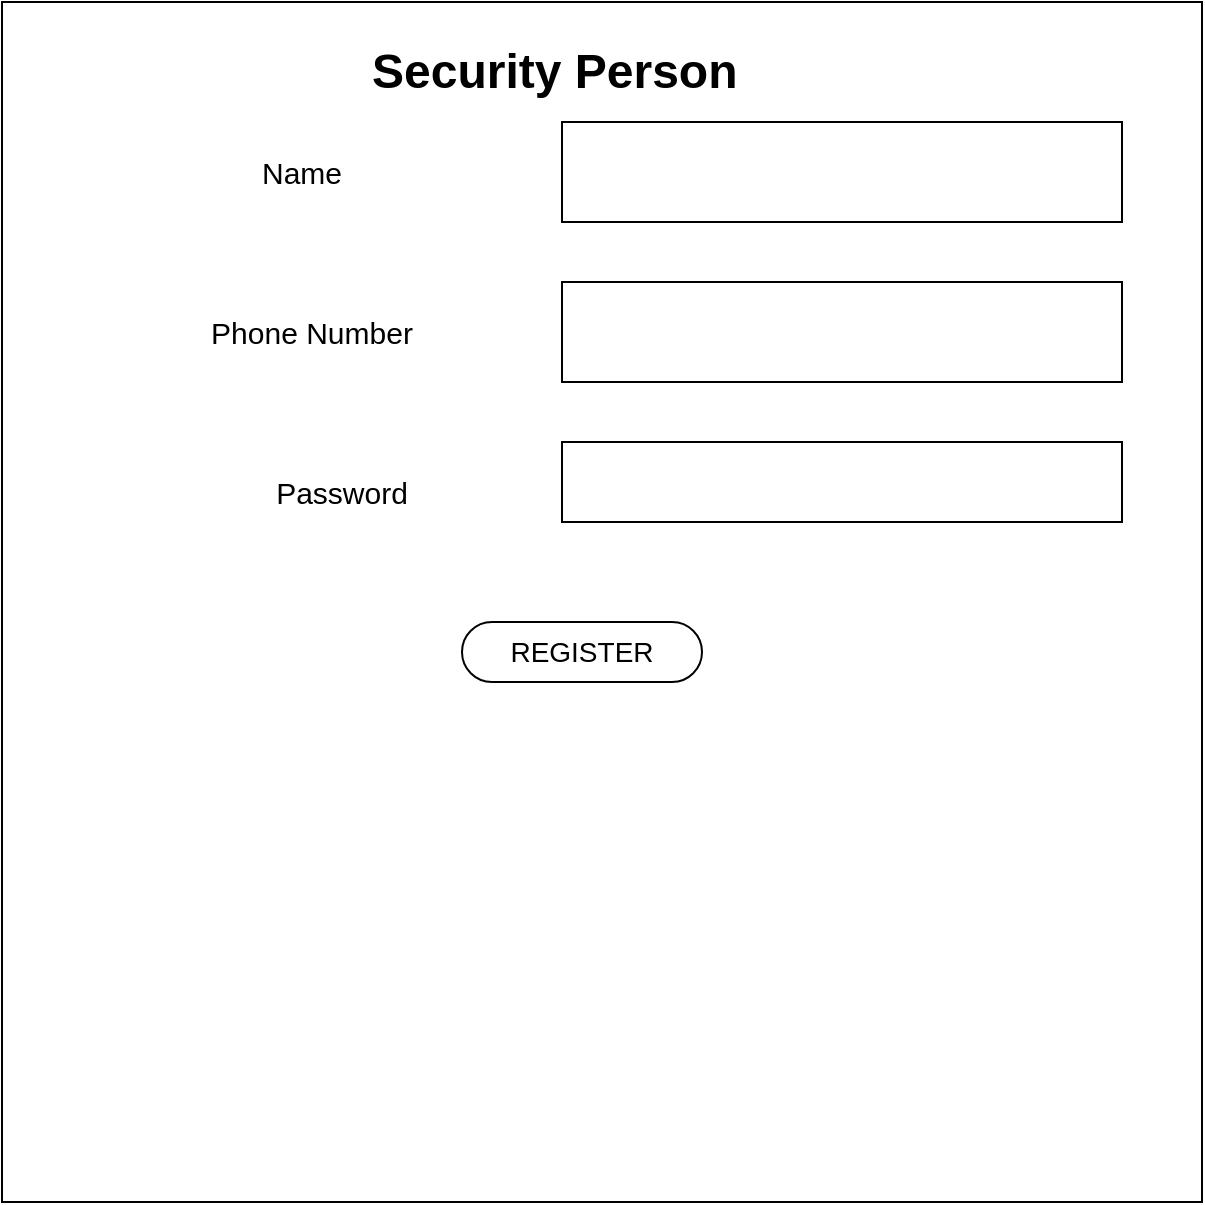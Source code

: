 <mxfile version="14.6.11" type="github">
  <diagram id="KYFE71kvslrRByT5P2VC" name="Page-1">
    <mxGraphModel dx="1021" dy="579" grid="1" gridSize="10" guides="1" tooltips="1" connect="1" arrows="1" fold="1" page="1" pageScale="1" pageWidth="827" pageHeight="1169" math="0" shadow="0">
      <root>
        <mxCell id="0" />
        <mxCell id="1" parent="0" />
        <mxCell id="GMWEnys_rdQAJYICsUMd-2" value="" style="whiteSpace=wrap;html=1;aspect=fixed;" parent="1" vertex="1">
          <mxGeometry x="30" y="20" width="600" height="600" as="geometry" />
        </mxCell>
        <mxCell id="GMWEnys_rdQAJYICsUMd-4" value="" style="rounded=0;whiteSpace=wrap;html=1;" parent="1" vertex="1">
          <mxGeometry x="310" y="80" width="280" height="50" as="geometry" />
        </mxCell>
        <mxCell id="GMWEnys_rdQAJYICsUMd-5" value="&lt;font style=&quot;font-size: 15px&quot;&gt;Name&lt;/font&gt;" style="text;html=1;strokeColor=none;fillColor=none;align=center;verticalAlign=middle;whiteSpace=wrap;rounded=0;" parent="1" vertex="1">
          <mxGeometry x="80" y="80" width="200" height="50" as="geometry" />
        </mxCell>
        <mxCell id="0Za350X6Nrc4YWKQTrKn-1" value="" style="rounded=0;whiteSpace=wrap;html=1;" vertex="1" parent="1">
          <mxGeometry x="310" y="160" width="280" height="50" as="geometry" />
        </mxCell>
        <mxCell id="0Za350X6Nrc4YWKQTrKn-2" value="&lt;font style=&quot;font-size: 15px&quot;&gt;Phone Number&lt;/font&gt;" style="text;html=1;strokeColor=none;fillColor=none;align=center;verticalAlign=middle;whiteSpace=wrap;rounded=0;" vertex="1" parent="1">
          <mxGeometry x="90" y="160" width="190" height="50" as="geometry" />
        </mxCell>
        <mxCell id="0Za350X6Nrc4YWKQTrKn-3" value="&lt;font style=&quot;font-size: 15px&quot;&gt;Password&lt;/font&gt;" style="text;html=1;strokeColor=none;fillColor=none;align=center;verticalAlign=middle;whiteSpace=wrap;rounded=0;" vertex="1" parent="1">
          <mxGeometry x="120" y="240" width="160" height="50" as="geometry" />
        </mxCell>
        <mxCell id="0Za350X6Nrc4YWKQTrKn-4" value="" style="rounded=0;whiteSpace=wrap;html=1;" vertex="1" parent="1">
          <mxGeometry x="310" y="240" width="280" height="40" as="geometry" />
        </mxCell>
        <mxCell id="0Za350X6Nrc4YWKQTrKn-5" value="&lt;font style=&quot;font-size: 14px&quot;&gt;REGISTER&lt;/font&gt;" style="rounded=1;whiteSpace=wrap;html=1;arcSize=50;" vertex="1" parent="1">
          <mxGeometry x="260" y="330" width="120" height="30" as="geometry" />
        </mxCell>
        <mxCell id="0Za350X6Nrc4YWKQTrKn-6" value="&lt;h1&gt;Security Person&lt;/h1&gt;" style="text;html=1;strokeColor=none;fillColor=none;spacing=5;spacingTop=-20;whiteSpace=wrap;overflow=hidden;rounded=0;" vertex="1" parent="1">
          <mxGeometry x="210" y="35" width="220" height="45" as="geometry" />
        </mxCell>
      </root>
    </mxGraphModel>
  </diagram>
</mxfile>
